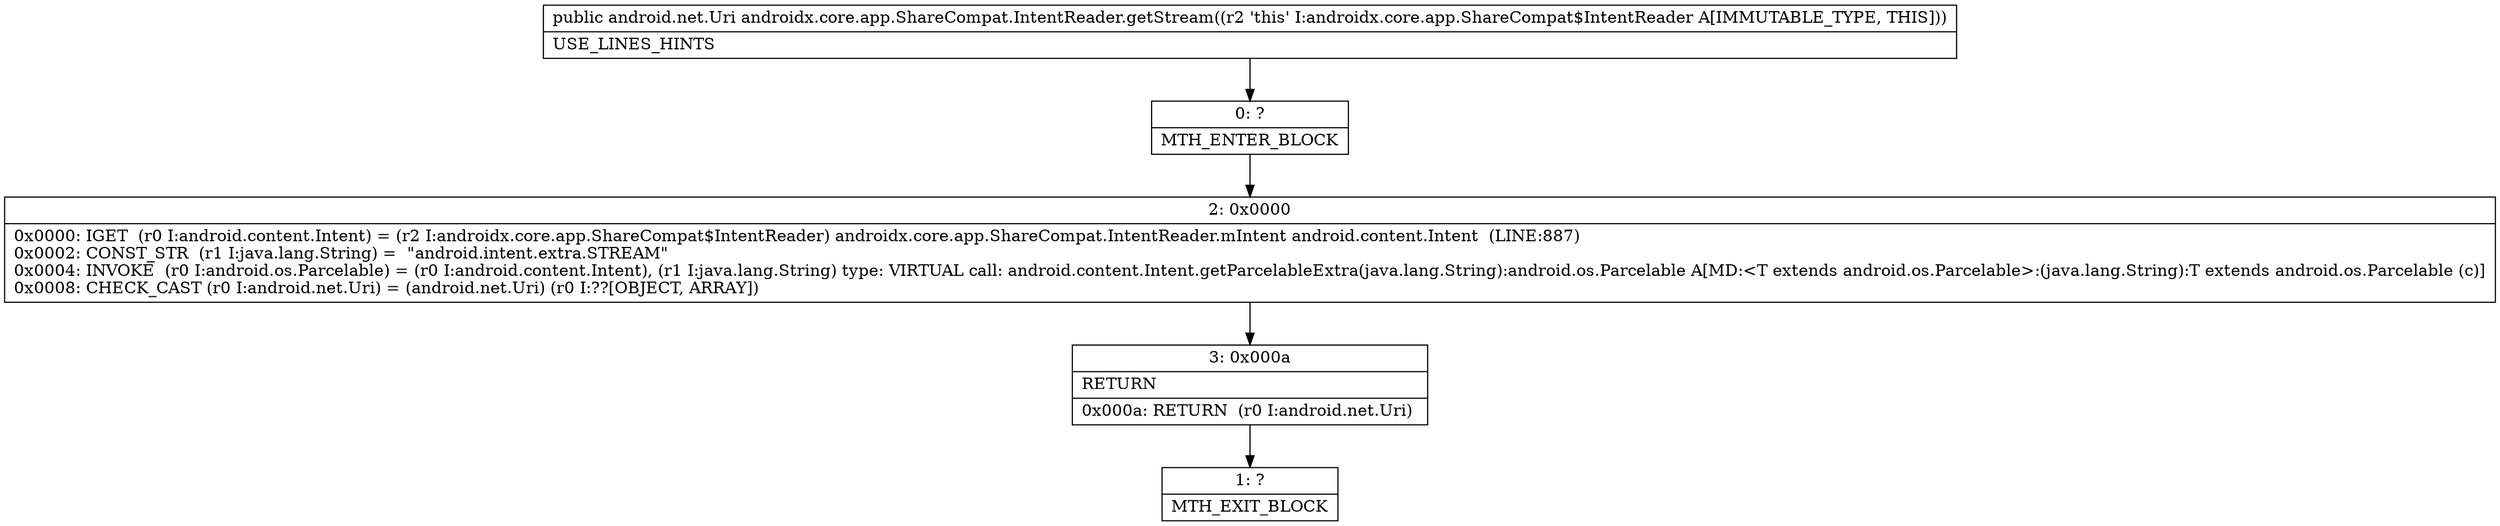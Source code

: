 digraph "CFG forandroidx.core.app.ShareCompat.IntentReader.getStream()Landroid\/net\/Uri;" {
Node_0 [shape=record,label="{0\:\ ?|MTH_ENTER_BLOCK\l}"];
Node_2 [shape=record,label="{2\:\ 0x0000|0x0000: IGET  (r0 I:android.content.Intent) = (r2 I:androidx.core.app.ShareCompat$IntentReader) androidx.core.app.ShareCompat.IntentReader.mIntent android.content.Intent  (LINE:887)\l0x0002: CONST_STR  (r1 I:java.lang.String) =  \"android.intent.extra.STREAM\" \l0x0004: INVOKE  (r0 I:android.os.Parcelable) = (r0 I:android.content.Intent), (r1 I:java.lang.String) type: VIRTUAL call: android.content.Intent.getParcelableExtra(java.lang.String):android.os.Parcelable A[MD:\<T extends android.os.Parcelable\>:(java.lang.String):T extends android.os.Parcelable (c)]\l0x0008: CHECK_CAST (r0 I:android.net.Uri) = (android.net.Uri) (r0 I:??[OBJECT, ARRAY]) \l}"];
Node_3 [shape=record,label="{3\:\ 0x000a|RETURN\l|0x000a: RETURN  (r0 I:android.net.Uri) \l}"];
Node_1 [shape=record,label="{1\:\ ?|MTH_EXIT_BLOCK\l}"];
MethodNode[shape=record,label="{public android.net.Uri androidx.core.app.ShareCompat.IntentReader.getStream((r2 'this' I:androidx.core.app.ShareCompat$IntentReader A[IMMUTABLE_TYPE, THIS]))  | USE_LINES_HINTS\l}"];
MethodNode -> Node_0;Node_0 -> Node_2;
Node_2 -> Node_3;
Node_3 -> Node_1;
}

